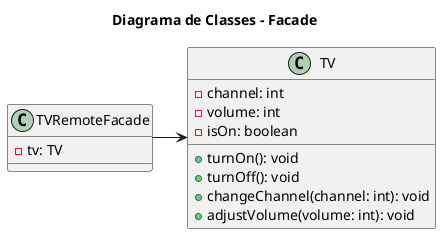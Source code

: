 @startuml Facade

title Diagrama de Classes - Facade

class TVRemoteFacade {
    - tv: TV
}

class TV {
    -channel: int
    -volume: int
    -isOn: boolean
    +turnOn(): void
    +turnOff(): void
    +changeChannel(channel: int): void
    +adjustVolume(volume: int): void
}

TVRemoteFacade -> TV

@enduml